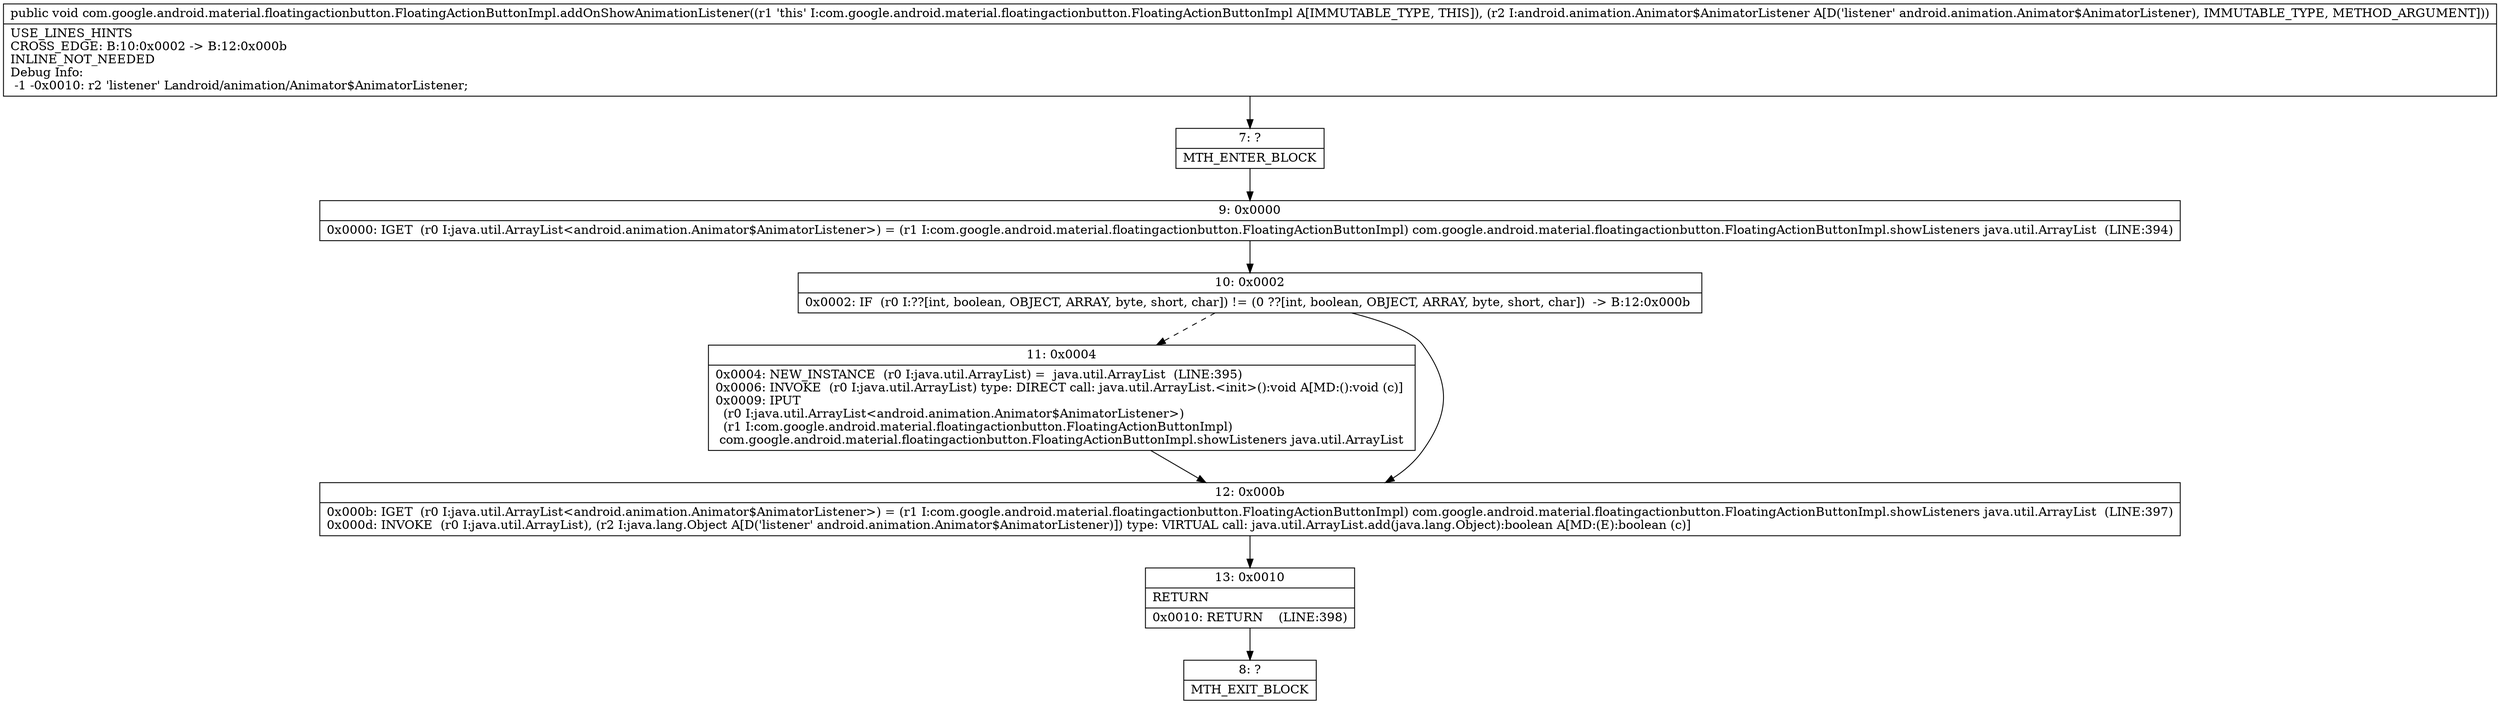 digraph "CFG forcom.google.android.material.floatingactionbutton.FloatingActionButtonImpl.addOnShowAnimationListener(Landroid\/animation\/Animator$AnimatorListener;)V" {
Node_7 [shape=record,label="{7\:\ ?|MTH_ENTER_BLOCK\l}"];
Node_9 [shape=record,label="{9\:\ 0x0000|0x0000: IGET  (r0 I:java.util.ArrayList\<android.animation.Animator$AnimatorListener\>) = (r1 I:com.google.android.material.floatingactionbutton.FloatingActionButtonImpl) com.google.android.material.floatingactionbutton.FloatingActionButtonImpl.showListeners java.util.ArrayList  (LINE:394)\l}"];
Node_10 [shape=record,label="{10\:\ 0x0002|0x0002: IF  (r0 I:??[int, boolean, OBJECT, ARRAY, byte, short, char]) != (0 ??[int, boolean, OBJECT, ARRAY, byte, short, char])  \-\> B:12:0x000b \l}"];
Node_11 [shape=record,label="{11\:\ 0x0004|0x0004: NEW_INSTANCE  (r0 I:java.util.ArrayList) =  java.util.ArrayList  (LINE:395)\l0x0006: INVOKE  (r0 I:java.util.ArrayList) type: DIRECT call: java.util.ArrayList.\<init\>():void A[MD:():void (c)]\l0x0009: IPUT  \l  (r0 I:java.util.ArrayList\<android.animation.Animator$AnimatorListener\>)\l  (r1 I:com.google.android.material.floatingactionbutton.FloatingActionButtonImpl)\l com.google.android.material.floatingactionbutton.FloatingActionButtonImpl.showListeners java.util.ArrayList \l}"];
Node_12 [shape=record,label="{12\:\ 0x000b|0x000b: IGET  (r0 I:java.util.ArrayList\<android.animation.Animator$AnimatorListener\>) = (r1 I:com.google.android.material.floatingactionbutton.FloatingActionButtonImpl) com.google.android.material.floatingactionbutton.FloatingActionButtonImpl.showListeners java.util.ArrayList  (LINE:397)\l0x000d: INVOKE  (r0 I:java.util.ArrayList), (r2 I:java.lang.Object A[D('listener' android.animation.Animator$AnimatorListener)]) type: VIRTUAL call: java.util.ArrayList.add(java.lang.Object):boolean A[MD:(E):boolean (c)]\l}"];
Node_13 [shape=record,label="{13\:\ 0x0010|RETURN\l|0x0010: RETURN    (LINE:398)\l}"];
Node_8 [shape=record,label="{8\:\ ?|MTH_EXIT_BLOCK\l}"];
MethodNode[shape=record,label="{public void com.google.android.material.floatingactionbutton.FloatingActionButtonImpl.addOnShowAnimationListener((r1 'this' I:com.google.android.material.floatingactionbutton.FloatingActionButtonImpl A[IMMUTABLE_TYPE, THIS]), (r2 I:android.animation.Animator$AnimatorListener A[D('listener' android.animation.Animator$AnimatorListener), IMMUTABLE_TYPE, METHOD_ARGUMENT]))  | USE_LINES_HINTS\lCROSS_EDGE: B:10:0x0002 \-\> B:12:0x000b\lINLINE_NOT_NEEDED\lDebug Info:\l  \-1 \-0x0010: r2 'listener' Landroid\/animation\/Animator$AnimatorListener;\l}"];
MethodNode -> Node_7;Node_7 -> Node_9;
Node_9 -> Node_10;
Node_10 -> Node_11[style=dashed];
Node_10 -> Node_12;
Node_11 -> Node_12;
Node_12 -> Node_13;
Node_13 -> Node_8;
}

